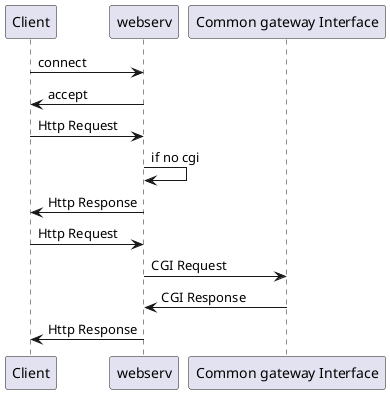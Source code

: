 @startuml

Client -> webserv : connect
webserv -> Client : accept 
Client -> webserv : Http Request
webserv -> webserv : if no cgi 
webserv -> Client : Http Response
Client -> webserv : Http Request
webserv -> "Common gateway Interface" : CGI Request
webserv <- "Common gateway Interface"   : CGI Response
webserv -> Client : Http Response

@enduml